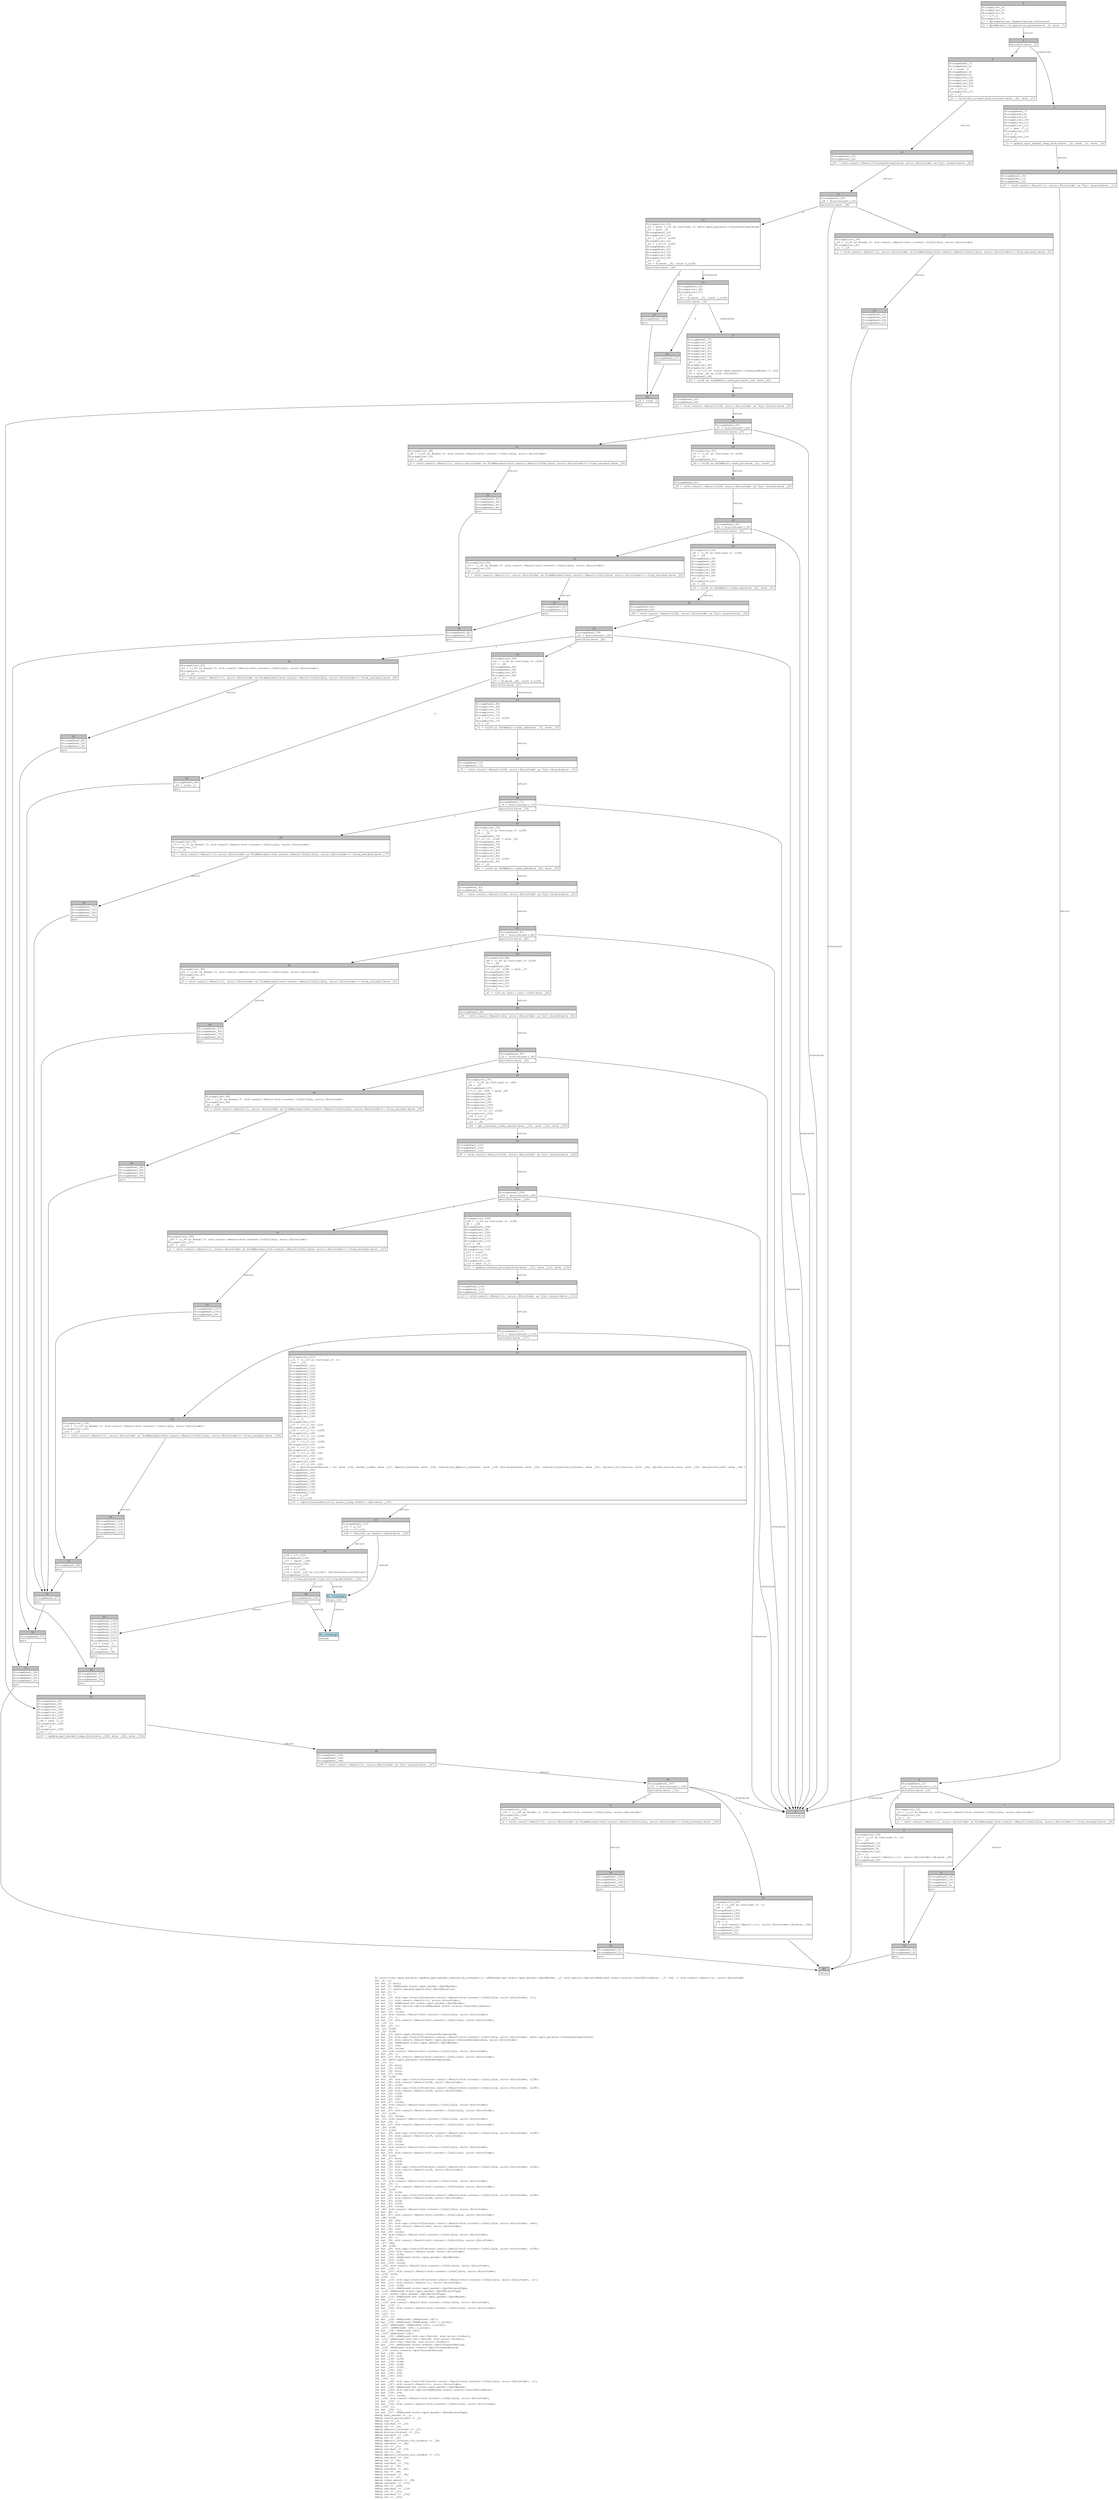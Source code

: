 digraph Mir_0_793 {
    graph [fontname="Courier, monospace"];
    node [fontname="Courier, monospace"];
    edge [fontname="Courier, monospace"];
    label=<fn controller::spot_balance::update_spot_market_cumulative_interest(_1: &amp;ReErased mut state::spot_market::SpotMarket, _2: std::option::Option&lt;&amp;ReErased state::oracle::OraclePriceData&gt;, _3: i64) -&gt; std::result::Result&lt;(), error::ErrorCode&gt;<br align="left"/>let _4: ();<br align="left"/>let mut _5: bool;<br align="left"/>let mut _6: &amp;ReErased state::spot_market::SpotMarket;<br align="left"/>let mut _7: state::paused_operations::SpotOperation;<br align="left"/>let mut _8: !;<br align="left"/>let _9: ();<br align="left"/>let mut _10: std::ops::ControlFlow&lt;std::result::Result&lt;std::convert::Infallible, error::ErrorCode&gt;, ()&gt;;<br align="left"/>let mut _11: std::result::Result&lt;(), error::ErrorCode&gt;;<br align="left"/>let mut _12: &amp;ReErased mut state::spot_market::SpotMarket;<br align="left"/>let mut _13: std::option::Option&lt;&amp;ReErased state::oracle::OraclePriceData&gt;;<br align="left"/>let mut _14: i64;<br align="left"/>let mut _15: isize;<br align="left"/>let _16: std::result::Result&lt;std::convert::Infallible, error::ErrorCode&gt;;<br align="left"/>let mut _17: !;<br align="left"/>let mut _18: std::result::Result&lt;std::convert::Infallible, error::ErrorCode&gt;;<br align="left"/>let _19: ();<br align="left"/>let mut _20: ();<br align="left"/>let _21: u128;<br align="left"/>let _22: u128;<br align="left"/>let mut _23: math::spot_balance::InterestAccumulated;<br align="left"/>let mut _24: std::ops::ControlFlow&lt;std::result::Result&lt;std::convert::Infallible, error::ErrorCode&gt;, math::spot_balance::InterestAccumulated&gt;;<br align="left"/>let mut _25: std::result::Result&lt;math::spot_balance::InterestAccumulated, error::ErrorCode&gt;;<br align="left"/>let mut _26: &amp;ReErased state::spot_market::SpotMarket;<br align="left"/>let mut _27: i64;<br align="left"/>let mut _28: isize;<br align="left"/>let _29: std::result::Result&lt;std::convert::Infallible, error::ErrorCode&gt;;<br align="left"/>let mut _30: !;<br align="left"/>let mut _31: std::result::Result&lt;std::convert::Infallible, error::ErrorCode&gt;;<br align="left"/>let _32: math::spot_balance::InterestAccumulated;<br align="left"/>let _33: ();<br align="left"/>let mut _34: bool;<br align="left"/>let mut _35: u128;<br align="left"/>let mut _36: bool;<br align="left"/>let mut _37: u128;<br align="left"/>let _38: u128;<br align="left"/>let mut _39: std::ops::ControlFlow&lt;std::result::Result&lt;std::convert::Infallible, error::ErrorCode&gt;, u128&gt;;<br align="left"/>let mut _40: std::result::Result&lt;u128, error::ErrorCode&gt;;<br align="left"/>let mut _41: u128;<br align="left"/>let mut _42: std::ops::ControlFlow&lt;std::result::Result&lt;std::convert::Infallible, error::ErrorCode&gt;, u128&gt;;<br align="left"/>let mut _43: std::result::Result&lt;u128, error::ErrorCode&gt;;<br align="left"/>let mut _44: u128;<br align="left"/>let mut _45: u128;<br align="left"/>let mut _46: u32;<br align="left"/>let mut _47: isize;<br align="left"/>let _48: std::result::Result&lt;std::convert::Infallible, error::ErrorCode&gt;;<br align="left"/>let mut _49: !;<br align="left"/>let mut _50: std::result::Result&lt;std::convert::Infallible, error::ErrorCode&gt;;<br align="left"/>let _51: u128;<br align="left"/>let mut _52: isize;<br align="left"/>let _53: std::result::Result&lt;std::convert::Infallible, error::ErrorCode&gt;;<br align="left"/>let mut _54: !;<br align="left"/>let mut _55: std::result::Result&lt;std::convert::Infallible, error::ErrorCode&gt;;<br align="left"/>let _56: u128;<br align="left"/>let _57: u128;<br align="left"/>let mut _58: std::ops::ControlFlow&lt;std::result::Result&lt;std::convert::Infallible, error::ErrorCode&gt;, u128&gt;;<br align="left"/>let mut _59: std::result::Result&lt;u128, error::ErrorCode&gt;;<br align="left"/>let mut _60: u128;<br align="left"/>let mut _61: u128;<br align="left"/>let mut _62: isize;<br align="left"/>let _63: std::result::Result&lt;std::convert::Infallible, error::ErrorCode&gt;;<br align="left"/>let mut _64: !;<br align="left"/>let mut _65: std::result::Result&lt;std::convert::Infallible, error::ErrorCode&gt;;<br align="left"/>let _66: u128;<br align="left"/>let mut _67: bool;<br align="left"/>let mut _68: u128;<br align="left"/>let mut _69: u128;<br align="left"/>let mut _70: std::ops::ControlFlow&lt;std::result::Result&lt;std::convert::Infallible, error::ErrorCode&gt;, u128&gt;;<br align="left"/>let mut _71: std::result::Result&lt;u128, error::ErrorCode&gt;;<br align="left"/>let mut _72: u128;<br align="left"/>let mut _73: u128;<br align="left"/>let mut _74: isize;<br align="left"/>let _75: std::result::Result&lt;std::convert::Infallible, error::ErrorCode&gt;;<br align="left"/>let mut _76: !;<br align="left"/>let mut _77: std::result::Result&lt;std::convert::Infallible, error::ErrorCode&gt;;<br align="left"/>let _78: u128;<br align="left"/>let mut _79: u128;<br align="left"/>let mut _80: std::ops::ControlFlow&lt;std::result::Result&lt;std::convert::Infallible, error::ErrorCode&gt;, u128&gt;;<br align="left"/>let mut _81: std::result::Result&lt;u128, error::ErrorCode&gt;;<br align="left"/>let mut _82: u128;<br align="left"/>let mut _83: u128;<br align="left"/>let mut _84: isize;<br align="left"/>let _85: std::result::Result&lt;std::convert::Infallible, error::ErrorCode&gt;;<br align="left"/>let mut _86: !;<br align="left"/>let mut _87: std::result::Result&lt;std::convert::Infallible, error::ErrorCode&gt;;<br align="left"/>let _88: u128;<br align="left"/>let mut _89: u64;<br align="left"/>let mut _90: std::ops::ControlFlow&lt;std::result::Result&lt;std::convert::Infallible, error::ErrorCode&gt;, u64&gt;;<br align="left"/>let mut _91: std::result::Result&lt;u64, error::ErrorCode&gt;;<br align="left"/>let mut _92: i64;<br align="left"/>let mut _93: isize;<br align="left"/>let _94: std::result::Result&lt;std::convert::Infallible, error::ErrorCode&gt;;<br align="left"/>let mut _95: !;<br align="left"/>let mut _96: std::result::Result&lt;std::convert::Infallible, error::ErrorCode&gt;;<br align="left"/>let _97: u64;<br align="left"/>let _98: u128;<br align="left"/>let mut _99: std::ops::ControlFlow&lt;std::result::Result&lt;std::convert::Infallible, error::ErrorCode&gt;, u128&gt;;<br align="left"/>let mut _100: std::result::Result&lt;u128, error::ErrorCode&gt;;<br align="left"/>let mut _101: u128;<br align="left"/>let mut _102: &amp;ReErased state::spot_market::SpotMarket;<br align="left"/>let mut _103: u128;<br align="left"/>let mut _104: isize;<br align="left"/>let _105: std::result::Result&lt;std::convert::Infallible, error::ErrorCode&gt;;<br align="left"/>let mut _106: !;<br align="left"/>let mut _107: std::result::Result&lt;std::convert::Infallible, error::ErrorCode&gt;;<br align="left"/>let _108: u128;<br align="left"/>let _109: ();<br align="left"/>let mut _110: std::ops::ControlFlow&lt;std::result::Result&lt;std::convert::Infallible, error::ErrorCode&gt;, ()&gt;;<br align="left"/>let mut _111: std::result::Result&lt;(), error::ErrorCode&gt;;<br align="left"/>let mut _112: u128;<br align="left"/>let mut _113: &amp;ReErased state::spot_market::SpotBalanceType;<br align="left"/>let _114: &amp;ReErased state::spot_market::SpotBalanceType;<br align="left"/>let _115: state::spot_market::SpotBalanceType;<br align="left"/>let mut _116: &amp;ReErased mut state::spot_market::SpotMarket;<br align="left"/>let mut _117: isize;<br align="left"/>let _118: std::result::Result&lt;std::convert::Infallible, error::ErrorCode&gt;;<br align="left"/>let mut _119: !;<br align="left"/>let mut _120: std::result::Result&lt;std::convert::Infallible, error::ErrorCode&gt;;<br align="left"/>let _121: ();<br align="left"/>let _122: ();<br align="left"/>let _123: ();<br align="left"/>let mut _124: &amp;ReErased [&amp;ReErased [u8]];<br align="left"/>let mut _125: &amp;ReErased [&amp;ReErased [u8]; 1_usize];<br align="left"/>let _126: &amp;ReErased [&amp;ReErased [u8]; 1_usize];<br align="left"/>let _127: [&amp;ReErased [u8]; 1_usize];<br align="left"/>let mut _128: &amp;ReErased [u8];<br align="left"/>let _129: &amp;ReErased [u8];<br align="left"/>let mut _130: &amp;ReErased std::vec::Vec&lt;u8, std::alloc::Global&gt;;<br align="left"/>let _131: &amp;ReErased std::vec::Vec&lt;u8, std::alloc::Global&gt;;<br align="left"/>let _132: std::vec::Vec&lt;u8, std::alloc::Global&gt;;<br align="left"/>let mut _133: &amp;ReErased state::events::SpotInterestRecord;<br align="left"/>let _134: &amp;ReErased state::events::SpotInterestRecord;<br align="left"/>let _135: state::events::SpotInterestRecord;<br align="left"/>let mut _136: i64;<br align="left"/>let mut _137: u16;<br align="left"/>let mut _138: u128;<br align="left"/>let mut _139: u128;<br align="left"/>let mut _140: u128;<br align="left"/>let mut _141: u128;<br align="left"/>let mut _142: u32;<br align="left"/>let mut _143: u32;<br align="left"/>let mut _144: u32;<br align="left"/>let _145: ();<br align="left"/>let mut _146: std::ops::ControlFlow&lt;std::result::Result&lt;std::convert::Infallible, error::ErrorCode&gt;, ()&gt;;<br align="left"/>let mut _147: std::result::Result&lt;(), error::ErrorCode&gt;;<br align="left"/>let mut _148: &amp;ReErased mut state::spot_market::SpotMarket;<br align="left"/>let mut _149: std::option::Option&lt;&amp;ReErased state::oracle::OraclePriceData&gt;;<br align="left"/>let mut _150: i64;<br align="left"/>let mut _151: isize;<br align="left"/>let _152: std::result::Result&lt;std::convert::Infallible, error::ErrorCode&gt;;<br align="left"/>let mut _153: !;<br align="left"/>let mut _154: std::result::Result&lt;std::convert::Infallible, error::ErrorCode&gt;;<br align="left"/>let _155: ();<br align="left"/>let mut _156: ();<br align="left"/>let mut _157: &amp;ReErased state::spot_market::SpotBalanceType;<br align="left"/>debug spot_market =&gt; _1;<br align="left"/>debug oracle_price_data =&gt; _2;<br align="left"/>debug now =&gt; _3;<br align="left"/>debug residual =&gt; _16;<br align="left"/>debug val =&gt; _19;<br align="left"/>debug deposit_interest =&gt; _21;<br align="left"/>debug borrow_interest =&gt; _22;<br align="left"/>debug residual =&gt; _29;<br align="left"/>debug val =&gt; _32;<br align="left"/>debug deposit_interest_for_stakers =&gt; _38;<br align="left"/>debug residual =&gt; _48;<br align="left"/>debug val =&gt; _51;<br align="left"/>debug residual =&gt; _53;<br align="left"/>debug val =&gt; _56;<br align="left"/>debug deposit_interest_for_lenders =&gt; _57;<br align="left"/>debug residual =&gt; _63;<br align="left"/>debug val =&gt; _66;<br align="left"/>debug residual =&gt; _75;<br align="left"/>debug val =&gt; _78;<br align="left"/>debug residual =&gt; _85;<br align="left"/>debug val =&gt; _88;<br align="left"/>debug residual =&gt; _94;<br align="left"/>debug val =&gt; _97;<br align="left"/>debug token_amount =&gt; _98;<br align="left"/>debug residual =&gt; _105;<br align="left"/>debug val =&gt; _108;<br align="left"/>debug residual =&gt; _118;<br align="left"/>debug val =&gt; _121;<br align="left"/>debug residual =&gt; _152;<br align="left"/>debug val =&gt; _155;<br align="left"/>>;
    bb0__0_793 [shape="none", label=<<table border="0" cellborder="1" cellspacing="0"><tr><td bgcolor="gray" align="center" colspan="1">0</td></tr><tr><td align="left" balign="left">StorageLive(_4)<br/>StorageLive(_5)<br/>StorageLive(_6)<br/>_6 = &amp;(*_1)<br/>StorageLive(_7)<br/>_7 = SpotOperation::UpdateCumulativeInterest<br/></td></tr><tr><td align="left">_5 = SpotMarket::is_operation_paused(move _6, move _7)</td></tr></table>>];
    bb1__0_793 [shape="none", label=<<table border="0" cellborder="1" cellspacing="0"><tr><td bgcolor="gray" align="center" colspan="1">1</td></tr><tr><td align="left">switchInt(move _5)</td></tr></table>>];
    bb2__0_793 [shape="none", label=<<table border="0" cellborder="1" cellspacing="0"><tr><td bgcolor="gray" align="center" colspan="1">2</td></tr><tr><td align="left" balign="left">StorageDead(_7)<br/>StorageDead(_6)<br/>StorageLive(_9)<br/>StorageLive(_10)<br/>StorageLive(_11)<br/>StorageLive(_12)<br/>_12 = &amp;mut (*_1)<br/>StorageLive(_13)<br/>_13 = _2<br/>StorageLive(_14)<br/>_14 = _3<br/></td></tr><tr><td align="left">_11 = update_spot_market_twap_stats(move _12, move _13, move _14)</td></tr></table>>];
    bb3__0_793 [shape="none", label=<<table border="0" cellborder="1" cellspacing="0"><tr><td bgcolor="gray" align="center" colspan="1">3</td></tr><tr><td align="left" balign="left">StorageDead(_14)<br/>StorageDead(_13)<br/>StorageDead(_12)<br/></td></tr><tr><td align="left">_10 = &lt;std::result::Result&lt;(), error::ErrorCode&gt; as Try&gt;::branch(move _11)</td></tr></table>>];
    bb4__0_793 [shape="none", label=<<table border="0" cellborder="1" cellspacing="0"><tr><td bgcolor="gray" align="center" colspan="1">4</td></tr><tr><td align="left" balign="left">StorageDead(_11)<br/>_15 = discriminant(_10)<br/></td></tr><tr><td align="left">switchInt(move _15)</td></tr></table>>];
    bb5__0_793 [shape="none", label=<<table border="0" cellborder="1" cellspacing="0"><tr><td bgcolor="gray" align="center" colspan="1">5</td></tr><tr><td align="left" balign="left">StorageLive(_19)<br/>_19 = ((_10 as Continue).0: ())<br/>_9 = _19<br/>StorageDead(_19)<br/>StorageDead(_10)<br/>StorageDead(_9)<br/>StorageLive(_20)<br/>_20 = ()<br/>_0 = std::result::Result::&lt;(), error::ErrorCode&gt;::Ok(move _20)<br/>StorageDead(_20)<br/></td></tr><tr><td align="left">goto</td></tr></table>>];
    bb6__0_793 [shape="none", label=<<table border="0" cellborder="1" cellspacing="0"><tr><td bgcolor="gray" align="center" colspan="1">6</td></tr><tr><td align="left">unreachable</td></tr></table>>];
    bb7__0_793 [shape="none", label=<<table border="0" cellborder="1" cellspacing="0"><tr><td bgcolor="gray" align="center" colspan="1">7</td></tr><tr><td align="left" balign="left">StorageLive(_16)<br/>_16 = ((_10 as Break).0: std::result::Result&lt;std::convert::Infallible, error::ErrorCode&gt;)<br/>StorageLive(_18)<br/>_18 = _16<br/></td></tr><tr><td align="left">_0 = &lt;std::result::Result&lt;(), error::ErrorCode&gt; as FromResidual&lt;std::result::Result&lt;Infallible, error::ErrorCode&gt;&gt;&gt;::from_residual(move _18)</td></tr></table>>];
    bb8__0_793 [shape="none", label=<<table border="0" cellborder="1" cellspacing="0"><tr><td bgcolor="gray" align="center" colspan="1">8</td></tr><tr><td align="left" balign="left">StorageDead(_18)<br/>StorageDead(_16)<br/>StorageDead(_10)<br/>StorageDead(_9)<br/></td></tr><tr><td align="left">goto</td></tr></table>>];
    bb9__0_793 [shape="none", label=<<table border="0" cellborder="1" cellspacing="0"><tr><td bgcolor="gray" align="center" colspan="1">9</td></tr><tr><td align="left" balign="left">StorageDead(_7)<br/>StorageDead(_6)<br/>_4 = const ()<br/>StorageDead(_5)<br/>StorageDead(_4)<br/>StorageLive(_23)<br/>StorageLive(_24)<br/>StorageLive(_25)<br/>StorageLive(_26)<br/>_26 = &amp;(*_1)<br/>StorageLive(_27)<br/>_27 = _3<br/></td></tr><tr><td align="left">_25 = calculate_accumulated_interest(move _26, move _27)</td></tr></table>>];
    bb10__0_793 [shape="none", label=<<table border="0" cellborder="1" cellspacing="0"><tr><td bgcolor="gray" align="center" colspan="1">10</td></tr><tr><td align="left" balign="left">StorageDead(_27)<br/>StorageDead(_26)<br/></td></tr><tr><td align="left">_24 = &lt;std::result::Result&lt;InterestAccumulated, error::ErrorCode&gt; as Try&gt;::branch(move _25)</td></tr></table>>];
    bb11__0_793 [shape="none", label=<<table border="0" cellborder="1" cellspacing="0"><tr><td bgcolor="gray" align="center" colspan="1">11</td></tr><tr><td align="left" balign="left">StorageDead(_25)<br/>_28 = discriminant(_24)<br/></td></tr><tr><td align="left">switchInt(move _28)</td></tr></table>>];
    bb12__0_793 [shape="none", label=<<table border="0" cellborder="1" cellspacing="0"><tr><td bgcolor="gray" align="center" colspan="1">12</td></tr><tr><td align="left" balign="left">StorageLive(_32)<br/>_32 = move ((_24 as Continue).0: math::spot_balance::InterestAccumulated)<br/>_23 = move _32<br/>StorageDead(_32)<br/>StorageLive(_21)<br/>_21 = (_23.1: u128)<br/>StorageLive(_22)<br/>_22 = (_23.0: u128)<br/>StorageDead(_24)<br/>StorageDead(_23)<br/>StorageLive(_33)<br/>StorageLive(_34)<br/>StorageLive(_35)<br/>_35 = _21<br/>_34 = Gt(move _35, const 0_u128)<br/></td></tr><tr><td align="left">switchInt(move _34)</td></tr></table>>];
    bb13__0_793 [shape="none", label=<<table border="0" cellborder="1" cellspacing="0"><tr><td bgcolor="gray" align="center" colspan="1">13</td></tr><tr><td align="left" balign="left">StorageLive(_29)<br/>_29 = ((_24 as Break).0: std::result::Result&lt;std::convert::Infallible, error::ErrorCode&gt;)<br/>StorageLive(_31)<br/>_31 = _29<br/></td></tr><tr><td align="left">_0 = &lt;std::result::Result&lt;(), error::ErrorCode&gt; as FromResidual&lt;std::result::Result&lt;Infallible, error::ErrorCode&gt;&gt;&gt;::from_residual(move _31)</td></tr></table>>];
    bb14__0_793 [shape="none", label=<<table border="0" cellborder="1" cellspacing="0"><tr><td bgcolor="gray" align="center" colspan="1">14</td></tr><tr><td align="left" balign="left">StorageDead(_31)<br/>StorageDead(_29)<br/>StorageDead(_24)<br/>StorageDead(_23)<br/></td></tr><tr><td align="left">goto</td></tr></table>>];
    bb15__0_793 [shape="none", label=<<table border="0" cellborder="1" cellspacing="0"><tr><td bgcolor="gray" align="center" colspan="1">15</td></tr><tr><td align="left" balign="left">StorageDead(_35)<br/>StorageLive(_36)<br/>StorageLive(_37)<br/>_37 = _22<br/>_36 = Gt(move _37, const 1_u128)<br/></td></tr><tr><td align="left">switchInt(move _36)</td></tr></table>>];
    bb16__0_793 [shape="none", label=<<table border="0" cellborder="1" cellspacing="0"><tr><td bgcolor="gray" align="center" colspan="1">16</td></tr><tr><td align="left" balign="left">StorageDead(_35)<br/></td></tr><tr><td align="left">goto</td></tr></table>>];
    bb17__0_793 [shape="none", label=<<table border="0" cellborder="1" cellspacing="0"><tr><td bgcolor="gray" align="center" colspan="1">17</td></tr><tr><td align="left" balign="left">StorageDead(_37)<br/>StorageLive(_38)<br/>StorageLive(_39)<br/>StorageLive(_40)<br/>StorageLive(_41)<br/>StorageLive(_42)<br/>StorageLive(_43)<br/>StorageLive(_44)<br/>_44 = _21<br/>StorageLive(_45)<br/>StorageLive(_46)<br/>_46 = (((*_1).9: state::spot_market::InsuranceFund).7: u32)<br/>_45 = move _46 as u128 (IntToInt)<br/>StorageDead(_46)<br/></td></tr><tr><td align="left">_43 = &lt;u128 as SafeMath&gt;::safe_mul(move _44, move _45)</td></tr></table>>];
    bb18__0_793 [shape="none", label=<<table border="0" cellborder="1" cellspacing="0"><tr><td bgcolor="gray" align="center" colspan="1">18</td></tr><tr><td align="left" balign="left">StorageDead(_45)<br/>StorageDead(_44)<br/></td></tr><tr><td align="left">_42 = &lt;std::result::Result&lt;u128, error::ErrorCode&gt; as Try&gt;::branch(move _43)</td></tr></table>>];
    bb19__0_793 [shape="none", label=<<table border="0" cellborder="1" cellspacing="0"><tr><td bgcolor="gray" align="center" colspan="1">19</td></tr><tr><td align="left" balign="left">StorageDead(_43)<br/>_47 = discriminant(_42)<br/></td></tr><tr><td align="left">switchInt(move _47)</td></tr></table>>];
    bb20__0_793 [shape="none", label=<<table border="0" cellborder="1" cellspacing="0"><tr><td bgcolor="gray" align="center" colspan="1">20</td></tr><tr><td align="left" balign="left">StorageLive(_51)<br/>_51 = ((_42 as Continue).0: u128)<br/>_41 = _51<br/>StorageDead(_51)<br/></td></tr><tr><td align="left">_40 = &lt;u128 as SafeMath&gt;::safe_div(move _41, const _)</td></tr></table>>];
    bb21__0_793 [shape="none", label=<<table border="0" cellborder="1" cellspacing="0"><tr><td bgcolor="gray" align="center" colspan="1">21</td></tr><tr><td align="left" balign="left">StorageLive(_48)<br/>_48 = ((_42 as Break).0: std::result::Result&lt;std::convert::Infallible, error::ErrorCode&gt;)<br/>StorageLive(_50)<br/>_50 = _48<br/></td></tr><tr><td align="left">_0 = &lt;std::result::Result&lt;(), error::ErrorCode&gt; as FromResidual&lt;std::result::Result&lt;Infallible, error::ErrorCode&gt;&gt;&gt;::from_residual(move _50)</td></tr></table>>];
    bb22__0_793 [shape="none", label=<<table border="0" cellborder="1" cellspacing="0"><tr><td bgcolor="gray" align="center" colspan="1">22</td></tr><tr><td align="left" balign="left">StorageDead(_50)<br/>StorageDead(_48)<br/>StorageDead(_41)<br/>StorageDead(_40)<br/></td></tr><tr><td align="left">goto</td></tr></table>>];
    bb23__0_793 [shape="none", label=<<table border="0" cellborder="1" cellspacing="0"><tr><td bgcolor="gray" align="center" colspan="1">23</td></tr><tr><td align="left" balign="left">StorageDead(_41)<br/></td></tr><tr><td align="left">_39 = &lt;std::result::Result&lt;u128, error::ErrorCode&gt; as Try&gt;::branch(move _40)</td></tr></table>>];
    bb24__0_793 [shape="none", label=<<table border="0" cellborder="1" cellspacing="0"><tr><td bgcolor="gray" align="center" colspan="1">24</td></tr><tr><td align="left" balign="left">StorageDead(_40)<br/>_52 = discriminant(_39)<br/></td></tr><tr><td align="left">switchInt(move _52)</td></tr></table>>];
    bb25__0_793 [shape="none", label=<<table border="0" cellborder="1" cellspacing="0"><tr><td bgcolor="gray" align="center" colspan="1">25</td></tr><tr><td align="left" balign="left">StorageLive(_56)<br/>_56 = ((_39 as Continue).0: u128)<br/>_38 = _56<br/>StorageDead(_56)<br/>StorageDead(_42)<br/>StorageDead(_39)<br/>StorageLive(_57)<br/>StorageLive(_58)<br/>StorageLive(_59)<br/>StorageLive(_60)<br/>_60 = _21<br/>StorageLive(_61)<br/>_61 = _38<br/></td></tr><tr><td align="left">_59 = &lt;u128 as SafeMath&gt;::safe_sub(move _60, move _61)</td></tr></table>>];
    bb26__0_793 [shape="none", label=<<table border="0" cellborder="1" cellspacing="0"><tr><td bgcolor="gray" align="center" colspan="1">26</td></tr><tr><td align="left" balign="left">StorageLive(_53)<br/>_53 = ((_39 as Break).0: std::result::Result&lt;std::convert::Infallible, error::ErrorCode&gt;)<br/>StorageLive(_55)<br/>_55 = _53<br/></td></tr><tr><td align="left">_0 = &lt;std::result::Result&lt;(), error::ErrorCode&gt; as FromResidual&lt;std::result::Result&lt;Infallible, error::ErrorCode&gt;&gt;&gt;::from_residual(move _55)</td></tr></table>>];
    bb27__0_793 [shape="none", label=<<table border="0" cellborder="1" cellspacing="0"><tr><td bgcolor="gray" align="center" colspan="1">27</td></tr><tr><td align="left" balign="left">StorageDead(_55)<br/>StorageDead(_53)<br/></td></tr><tr><td align="left">goto</td></tr></table>>];
    bb28__0_793 [shape="none", label=<<table border="0" cellborder="1" cellspacing="0"><tr><td bgcolor="gray" align="center" colspan="1">28</td></tr><tr><td align="left" balign="left">StorageDead(_61)<br/>StorageDead(_60)<br/></td></tr><tr><td align="left">_58 = &lt;std::result::Result&lt;u128, error::ErrorCode&gt; as Try&gt;::branch(move _59)</td></tr></table>>];
    bb29__0_793 [shape="none", label=<<table border="0" cellborder="1" cellspacing="0"><tr><td bgcolor="gray" align="center" colspan="1">29</td></tr><tr><td align="left" balign="left">StorageDead(_59)<br/>_62 = discriminant(_58)<br/></td></tr><tr><td align="left">switchInt(move _62)</td></tr></table>>];
    bb30__0_793 [shape="none", label=<<table border="0" cellborder="1" cellspacing="0"><tr><td bgcolor="gray" align="center" colspan="1">30</td></tr><tr><td align="left" balign="left">StorageLive(_66)<br/>_66 = ((_58 as Continue).0: u128)<br/>_57 = _66<br/>StorageDead(_66)<br/>StorageDead(_58)<br/>StorageLive(_67)<br/>StorageLive(_68)<br/>_68 = _57<br/>_67 = Gt(move _68, const 0_u128)<br/></td></tr><tr><td align="left">switchInt(move _67)</td></tr></table>>];
    bb31__0_793 [shape="none", label=<<table border="0" cellborder="1" cellspacing="0"><tr><td bgcolor="gray" align="center" colspan="1">31</td></tr><tr><td align="left" balign="left">StorageLive(_63)<br/>_63 = ((_58 as Break).0: std::result::Result&lt;std::convert::Infallible, error::ErrorCode&gt;)<br/>StorageLive(_65)<br/>_65 = _63<br/></td></tr><tr><td align="left">_0 = &lt;std::result::Result&lt;(), error::ErrorCode&gt; as FromResidual&lt;std::result::Result&lt;Infallible, error::ErrorCode&gt;&gt;&gt;::from_residual(move _65)</td></tr></table>>];
    bb32__0_793 [shape="none", label=<<table border="0" cellborder="1" cellspacing="0"><tr><td bgcolor="gray" align="center" colspan="1">32</td></tr><tr><td align="left" balign="left">StorageDead(_65)<br/>StorageDead(_63)<br/>StorageDead(_58)<br/></td></tr><tr><td align="left">goto</td></tr></table>>];
    bb33__0_793 [shape="none", label=<<table border="0" cellborder="1" cellspacing="0"><tr><td bgcolor="gray" align="center" colspan="1">33</td></tr><tr><td align="left" balign="left">StorageDead(_68)<br/>StorageLive(_69)<br/>StorageLive(_70)<br/>StorageLive(_71)<br/>StorageLive(_72)<br/>_72 = ((*_1).13: u128)<br/>StorageLive(_73)<br/>_73 = _57<br/></td></tr><tr><td align="left">_71 = &lt;u128 as SafeMath&gt;::safe_add(move _72, move _73)</td></tr></table>>];
    bb34__0_793 [shape="none", label=<<table border="0" cellborder="1" cellspacing="0"><tr><td bgcolor="gray" align="center" colspan="1">34</td></tr><tr><td align="left" balign="left">StorageDead(_68)<br/>_33 = const ()<br/></td></tr><tr><td align="left">goto</td></tr></table>>];
    bb35__0_793 [shape="none", label=<<table border="0" cellborder="1" cellspacing="0"><tr><td bgcolor="gray" align="center" colspan="1">35</td></tr><tr><td align="left" balign="left">StorageDead(_73)<br/>StorageDead(_72)<br/></td></tr><tr><td align="left">_70 = &lt;std::result::Result&lt;u128, error::ErrorCode&gt; as Try&gt;::branch(move _71)</td></tr></table>>];
    bb36__0_793 [shape="none", label=<<table border="0" cellborder="1" cellspacing="0"><tr><td bgcolor="gray" align="center" colspan="1">36</td></tr><tr><td align="left" balign="left">StorageDead(_71)<br/>_74 = discriminant(_70)<br/></td></tr><tr><td align="left">switchInt(move _74)</td></tr></table>>];
    bb37__0_793 [shape="none", label=<<table border="0" cellborder="1" cellspacing="0"><tr><td bgcolor="gray" align="center" colspan="1">37</td></tr><tr><td align="left" balign="left">StorageLive(_78)<br/>_78 = ((_70 as Continue).0: u128)<br/>_69 = _78<br/>StorageDead(_78)<br/>((*_1).13: u128) = move _69<br/>StorageDead(_69)<br/>StorageDead(_70)<br/>StorageLive(_79)<br/>StorageLive(_80)<br/>StorageLive(_81)<br/>StorageLive(_82)<br/>_82 = ((*_1).14: u128)<br/>StorageLive(_83)<br/>_83 = _22<br/></td></tr><tr><td align="left">_81 = &lt;u128 as SafeMath&gt;::safe_add(move _82, move _83)</td></tr></table>>];
    bb38__0_793 [shape="none", label=<<table border="0" cellborder="1" cellspacing="0"><tr><td bgcolor="gray" align="center" colspan="1">38</td></tr><tr><td align="left" balign="left">StorageLive(_75)<br/>_75 = ((_70 as Break).0: std::result::Result&lt;std::convert::Infallible, error::ErrorCode&gt;)<br/>StorageLive(_77)<br/>_77 = _75<br/></td></tr><tr><td align="left">_0 = &lt;std::result::Result&lt;(), error::ErrorCode&gt; as FromResidual&lt;std::result::Result&lt;Infallible, error::ErrorCode&gt;&gt;&gt;::from_residual(move _77)</td></tr></table>>];
    bb39__0_793 [shape="none", label=<<table border="0" cellborder="1" cellspacing="0"><tr><td bgcolor="gray" align="center" colspan="1">39</td></tr><tr><td align="left" balign="left">StorageDead(_77)<br/>StorageDead(_75)<br/>StorageDead(_69)<br/>StorageDead(_70)<br/></td></tr><tr><td align="left">goto</td></tr></table>>];
    bb40__0_793 [shape="none", label=<<table border="0" cellborder="1" cellspacing="0"><tr><td bgcolor="gray" align="center" colspan="1">40</td></tr><tr><td align="left" balign="left">StorageDead(_83)<br/>StorageDead(_82)<br/></td></tr><tr><td align="left">_80 = &lt;std::result::Result&lt;u128, error::ErrorCode&gt; as Try&gt;::branch(move _81)</td></tr></table>>];
    bb41__0_793 [shape="none", label=<<table border="0" cellborder="1" cellspacing="0"><tr><td bgcolor="gray" align="center" colspan="1">41</td></tr><tr><td align="left" balign="left">StorageDead(_81)<br/>_84 = discriminant(_80)<br/></td></tr><tr><td align="left">switchInt(move _84)</td></tr></table>>];
    bb42__0_793 [shape="none", label=<<table border="0" cellborder="1" cellspacing="0"><tr><td bgcolor="gray" align="center" colspan="1">42</td></tr><tr><td align="left" balign="left">StorageLive(_88)<br/>_88 = ((_80 as Continue).0: u128)<br/>_79 = _88<br/>StorageDead(_88)<br/>((*_1).14: u128) = move _79<br/>StorageDead(_79)<br/>StorageDead(_80)<br/>StorageLive(_89)<br/>StorageLive(_90)<br/>StorageLive(_91)<br/>StorageLive(_92)<br/>_92 = _3<br/></td></tr><tr><td align="left">_91 = &lt;i64 as Cast&gt;::cast::&lt;u64&gt;(move _92)</td></tr></table>>];
    bb43__0_793 [shape="none", label=<<table border="0" cellborder="1" cellspacing="0"><tr><td bgcolor="gray" align="center" colspan="1">43</td></tr><tr><td align="left" balign="left">StorageLive(_85)<br/>_85 = ((_80 as Break).0: std::result::Result&lt;std::convert::Infallible, error::ErrorCode&gt;)<br/>StorageLive(_87)<br/>_87 = _85<br/></td></tr><tr><td align="left">_0 = &lt;std::result::Result&lt;(), error::ErrorCode&gt; as FromResidual&lt;std::result::Result&lt;Infallible, error::ErrorCode&gt;&gt;&gt;::from_residual(move _87)</td></tr></table>>];
    bb44__0_793 [shape="none", label=<<table border="0" cellborder="1" cellspacing="0"><tr><td bgcolor="gray" align="center" colspan="1">44</td></tr><tr><td align="left" balign="left">StorageDead(_87)<br/>StorageDead(_85)<br/>StorageDead(_79)<br/>StorageDead(_80)<br/></td></tr><tr><td align="left">goto</td></tr></table>>];
    bb45__0_793 [shape="none", label=<<table border="0" cellborder="1" cellspacing="0"><tr><td bgcolor="gray" align="center" colspan="1">45</td></tr><tr><td align="left" balign="left">StorageDead(_92)<br/></td></tr><tr><td align="left">_90 = &lt;std::result::Result&lt;u64, error::ErrorCode&gt; as Try&gt;::branch(move _91)</td></tr></table>>];
    bb46__0_793 [shape="none", label=<<table border="0" cellborder="1" cellspacing="0"><tr><td bgcolor="gray" align="center" colspan="1">46</td></tr><tr><td align="left" balign="left">StorageDead(_91)<br/>_93 = discriminant(_90)<br/></td></tr><tr><td align="left">switchInt(move _93)</td></tr></table>>];
    bb47__0_793 [shape="none", label=<<table border="0" cellborder="1" cellspacing="0"><tr><td bgcolor="gray" align="center" colspan="1">47</td></tr><tr><td align="left" balign="left">StorageLive(_97)<br/>_97 = ((_90 as Continue).0: u64)<br/>_89 = _97<br/>StorageDead(_97)<br/>((*_1).22: u64) = move _89<br/>StorageDead(_89)<br/>StorageDead(_90)<br/>StorageLive(_98)<br/>StorageLive(_99)<br/>StorageLive(_100)<br/>StorageLive(_101)<br/>_101 = ((*_1).11: u128)<br/>StorageLive(_102)<br/>_102 = &amp;(*_1)<br/>StorageLive(_103)<br/>_103 = _38<br/></td></tr><tr><td align="left">_100 = get_interest_token_amount(move _101, move _102, move _103)</td></tr></table>>];
    bb48__0_793 [shape="none", label=<<table border="0" cellborder="1" cellspacing="0"><tr><td bgcolor="gray" align="center" colspan="1">48</td></tr><tr><td align="left" balign="left">StorageLive(_94)<br/>_94 = ((_90 as Break).0: std::result::Result&lt;std::convert::Infallible, error::ErrorCode&gt;)<br/>StorageLive(_96)<br/>_96 = _94<br/></td></tr><tr><td align="left">_0 = &lt;std::result::Result&lt;(), error::ErrorCode&gt; as FromResidual&lt;std::result::Result&lt;Infallible, error::ErrorCode&gt;&gt;&gt;::from_residual(move _96)</td></tr></table>>];
    bb49__0_793 [shape="none", label=<<table border="0" cellborder="1" cellspacing="0"><tr><td bgcolor="gray" align="center" colspan="1">49</td></tr><tr><td align="left" balign="left">StorageDead(_96)<br/>StorageDead(_94)<br/>StorageDead(_89)<br/>StorageDead(_90)<br/></td></tr><tr><td align="left">goto</td></tr></table>>];
    bb50__0_793 [shape="none", label=<<table border="0" cellborder="1" cellspacing="0"><tr><td bgcolor="gray" align="center" colspan="1">50</td></tr><tr><td align="left" balign="left">StorageDead(_103)<br/>StorageDead(_102)<br/>StorageDead(_101)<br/></td></tr><tr><td align="left">_99 = &lt;std::result::Result&lt;u128, error::ErrorCode&gt; as Try&gt;::branch(move _100)</td></tr></table>>];
    bb51__0_793 [shape="none", label=<<table border="0" cellborder="1" cellspacing="0"><tr><td bgcolor="gray" align="center" colspan="1">51</td></tr><tr><td align="left" balign="left">StorageDead(_100)<br/>_104 = discriminant(_99)<br/></td></tr><tr><td align="left">switchInt(move _104)</td></tr></table>>];
    bb52__0_793 [shape="none", label=<<table border="0" cellborder="1" cellspacing="0"><tr><td bgcolor="gray" align="center" colspan="1">52</td></tr><tr><td align="left" balign="left">StorageLive(_108)<br/>_108 = ((_99 as Continue).0: u128)<br/>_98 = _108<br/>StorageDead(_108)<br/>StorageDead(_99)<br/>StorageLive(_109)<br/>StorageLive(_110)<br/>StorageLive(_111)<br/>StorageLive(_112)<br/>_112 = _98<br/>StorageLive(_113)<br/>StorageLive(_114)<br/>_157 = const _<br/>_114 = &amp;(*_157)<br/>_113 = &amp;(*_114)<br/>StorageLive(_116)<br/>_116 = &amp;mut (*_1)<br/></td></tr><tr><td align="left">_111 = update_revenue_pool_balances(move _112, move _113, move _116)</td></tr></table>>];
    bb53__0_793 [shape="none", label=<<table border="0" cellborder="1" cellspacing="0"><tr><td bgcolor="gray" align="center" colspan="1">53</td></tr><tr><td align="left" balign="left">StorageLive(_105)<br/>_105 = ((_99 as Break).0: std::result::Result&lt;std::convert::Infallible, error::ErrorCode&gt;)<br/>StorageLive(_107)<br/>_107 = _105<br/></td></tr><tr><td align="left">_0 = &lt;std::result::Result&lt;(), error::ErrorCode&gt; as FromResidual&lt;std::result::Result&lt;Infallible, error::ErrorCode&gt;&gt;&gt;::from_residual(move _107)</td></tr></table>>];
    bb54__0_793 [shape="none", label=<<table border="0" cellborder="1" cellspacing="0"><tr><td bgcolor="gray" align="center" colspan="1">54</td></tr><tr><td align="left" balign="left">StorageDead(_107)<br/>StorageDead(_105)<br/>StorageDead(_99)<br/></td></tr><tr><td align="left">goto</td></tr></table>>];
    bb55__0_793 [shape="none", label=<<table border="0" cellborder="1" cellspacing="0"><tr><td bgcolor="gray" align="center" colspan="1">55</td></tr><tr><td align="left" balign="left">StorageDead(_116)<br/>StorageDead(_113)<br/>StorageDead(_112)<br/></td></tr><tr><td align="left">_110 = &lt;std::result::Result&lt;(), error::ErrorCode&gt; as Try&gt;::branch(move _111)</td></tr></table>>];
    bb56__0_793 [shape="none", label=<<table border="0" cellborder="1" cellspacing="0"><tr><td bgcolor="gray" align="center" colspan="1">56</td></tr><tr><td align="left" balign="left">StorageDead(_111)<br/>_117 = discriminant(_110)<br/></td></tr><tr><td align="left">switchInt(move _117)</td></tr></table>>];
    bb57__0_793 [shape="none", label=<<table border="0" cellborder="1" cellspacing="0"><tr><td bgcolor="gray" align="center" colspan="1">57</td></tr><tr><td align="left" balign="left">StorageLive(_121)<br/>_121 = ((_110 as Continue).0: ())<br/>_109 = _121<br/>StorageDead(_121)<br/>StorageDead(_114)<br/>StorageDead(_110)<br/>StorageDead(_109)<br/>StorageLive(_122)<br/>StorageLive(_123)<br/>StorageLive(_124)<br/>StorageLive(_125)<br/>StorageLive(_126)<br/>StorageLive(_127)<br/>StorageLive(_128)<br/>StorageLive(_129)<br/>StorageLive(_130)<br/>StorageLive(_131)<br/>StorageLive(_132)<br/>StorageLive(_133)<br/>StorageLive(_134)<br/>StorageLive(_135)<br/>StorageLive(_136)<br/>_136 = _3<br/>StorageLive(_137)<br/>_137 = ((*_1).42: u16)<br/>StorageLive(_138)<br/>_138 = ((*_1).11: u128)<br/>StorageLive(_139)<br/>_139 = ((*_1).13: u128)<br/>StorageLive(_140)<br/>_140 = ((*_1).12: u128)<br/>StorageLive(_141)<br/>_141 = ((*_1).14: u128)<br/>StorageLive(_142)<br/>_142 = ((*_1).38: u32)<br/>StorageLive(_143)<br/>_143 = ((*_1).39: u32)<br/>StorageLive(_144)<br/>_144 = ((*_1).40: u32)<br/>_135 = SpotInterestRecord { ts: move _136, market_index: move _137, deposit_balance: move _138, cumulative_deposit_interest: move _139, borrow_balance: move _140, cumulative_borrow_interest: move _141, optimal_utilization: move _142, optimal_borrow_rate: move _143, max_borrow_rate: move _144 }<br/>StorageDead(_144)<br/>StorageDead(_143)<br/>StorageDead(_142)<br/>StorageDead(_141)<br/>StorageDead(_140)<br/>StorageDead(_139)<br/>StorageDead(_138)<br/>StorageDead(_137)<br/>StorageDead(_136)<br/>_134 = &amp;_135<br/>_133 = &amp;(*_134)<br/></td></tr><tr><td align="left">_132 = &lt;SpotInterestRecord as anchor_lang::Event&gt;::data(move _133)</td></tr></table>>];
    bb58__0_793 [shape="none", label=<<table border="0" cellborder="1" cellspacing="0"><tr><td bgcolor="gray" align="center" colspan="1">58</td></tr><tr><td align="left" balign="left">StorageLive(_118)<br/>_118 = ((_110 as Break).0: std::result::Result&lt;std::convert::Infallible, error::ErrorCode&gt;)<br/>StorageLive(_120)<br/>_120 = _118<br/></td></tr><tr><td align="left">_0 = &lt;std::result::Result&lt;(), error::ErrorCode&gt; as FromResidual&lt;std::result::Result&lt;Infallible, error::ErrorCode&gt;&gt;&gt;::from_residual(move _120)</td></tr></table>>];
    bb59__0_793 [shape="none", label=<<table border="0" cellborder="1" cellspacing="0"><tr><td bgcolor="gray" align="center" colspan="1">59</td></tr><tr><td align="left" balign="left">StorageDead(_120)<br/>StorageDead(_118)<br/>StorageDead(_114)<br/>StorageDead(_110)<br/>StorageDead(_109)<br/></td></tr><tr><td align="left">goto</td></tr></table>>];
    bb60__0_793 [shape="none", label=<<table border="0" cellborder="1" cellspacing="0"><tr><td bgcolor="gray" align="center" colspan="1">60</td></tr><tr><td align="left" balign="left">StorageDead(_133)<br/>_131 = &amp;_132<br/>_130 = &amp;(*_131)<br/></td></tr><tr><td align="left">_129 = &lt;Vec&lt;u8&gt; as Deref&gt;::deref(move _130)</td></tr></table>>];
    bb61__0_793 [shape="none", label=<<table border="0" cellborder="1" cellspacing="0"><tr><td bgcolor="gray" align="center" colspan="1">61</td></tr><tr><td align="left" balign="left">_128 = &amp;(*_129)<br/>StorageDead(_130)<br/>_127 = [move _128]<br/>StorageDead(_128)<br/>_126 = &amp;_127<br/>_125 = &amp;(*_126)<br/>_124 = move _125 as &amp;[&amp;[u8]] (PointerCoercion(Unsize))<br/>StorageDead(_125)<br/></td></tr><tr><td align="left">_123 = solana_program::log::sol_log_data(move _124)</td></tr></table>>];
    bb62__0_793 [shape="none", label=<<table border="0" cellborder="1" cellspacing="0"><tr><td bgcolor="gray" align="center" colspan="1">62</td></tr><tr><td align="left" balign="left">StorageDead(_124)<br/></td></tr><tr><td align="left">drop(_132)</td></tr></table>>];
    bb63__0_793 [shape="none", label=<<table border="0" cellborder="1" cellspacing="0"><tr><td bgcolor="gray" align="center" colspan="1">63</td></tr><tr><td align="left" balign="left">StorageDead(_135)<br/>StorageDead(_134)<br/>StorageDead(_132)<br/>StorageDead(_131)<br/>StorageDead(_129)<br/>StorageDead(_127)<br/>StorageDead(_126)<br/>StorageDead(_123)<br/>_122 = const ()<br/>StorageDead(_122)<br/>_33 = const ()<br/>StorageDead(_98)<br/></td></tr><tr><td align="left">goto</td></tr></table>>];
    bb64__0_793 [shape="none", label=<<table border="0" cellborder="1" cellspacing="0"><tr><td bgcolor="gray" align="center" colspan="1">64</td></tr><tr><td align="left" balign="left">StorageDead(_67)<br/>StorageDead(_57)<br/>StorageDead(_38)<br/></td></tr><tr><td align="left">goto</td></tr></table>>];
    bb65__0_793 [shape="none", label=<<table border="0" cellborder="1" cellspacing="0"><tr><td bgcolor="gray" align="center" colspan="1">65</td></tr><tr><td align="left" balign="left">StorageDead(_37)<br/></td></tr><tr><td align="left">goto</td></tr></table>>];
    bb66__0_793 [shape="none", label=<<table border="0" cellborder="1" cellspacing="0"><tr><td bgcolor="gray" align="center" colspan="1">66</td></tr><tr><td align="left" balign="left">_33 = const ()<br/></td></tr><tr><td align="left">goto</td></tr></table>>];
    bb67__0_793 [shape="none", label=<<table border="0" cellborder="1" cellspacing="0"><tr><td bgcolor="gray" align="center" colspan="1">67</td></tr><tr><td align="left" balign="left">StorageDead(_36)<br/>StorageDead(_34)<br/>StorageDead(_33)<br/>StorageLive(_145)<br/>StorageLive(_146)<br/>StorageLive(_147)<br/>StorageLive(_148)<br/>_148 = &amp;mut (*_1)<br/>StorageLive(_149)<br/>_149 = _2<br/>StorageLive(_150)<br/>_150 = _3<br/></td></tr><tr><td align="left">_147 = update_spot_market_twap_stats(move _148, move _149, move _150)</td></tr></table>>];
    bb68__0_793 [shape="none", label=<<table border="0" cellborder="1" cellspacing="0"><tr><td bgcolor="gray" align="center" colspan="1">68</td></tr><tr><td align="left" balign="left">StorageDead(_150)<br/>StorageDead(_149)<br/>StorageDead(_148)<br/></td></tr><tr><td align="left">_146 = &lt;std::result::Result&lt;(), error::ErrorCode&gt; as Try&gt;::branch(move _147)</td></tr></table>>];
    bb69__0_793 [shape="none", label=<<table border="0" cellborder="1" cellspacing="0"><tr><td bgcolor="gray" align="center" colspan="1">69</td></tr><tr><td align="left" balign="left">StorageDead(_147)<br/>_151 = discriminant(_146)<br/></td></tr><tr><td align="left">switchInt(move _151)</td></tr></table>>];
    bb70__0_793 [shape="none", label=<<table border="0" cellborder="1" cellspacing="0"><tr><td bgcolor="gray" align="center" colspan="1">70</td></tr><tr><td align="left" balign="left">StorageLive(_155)<br/>_155 = ((_146 as Continue).0: ())<br/>_145 = _155<br/>StorageDead(_155)<br/>StorageDead(_146)<br/>StorageDead(_145)<br/>StorageLive(_156)<br/>_156 = ()<br/>_0 = std::result::Result::&lt;(), error::ErrorCode&gt;::Ok(move _156)<br/>StorageDead(_156)<br/>StorageDead(_22)<br/>StorageDead(_21)<br/></td></tr><tr><td align="left">goto</td></tr></table>>];
    bb71__0_793 [shape="none", label=<<table border="0" cellborder="1" cellspacing="0"><tr><td bgcolor="gray" align="center" colspan="1">71</td></tr><tr><td align="left" balign="left">StorageLive(_152)<br/>_152 = ((_146 as Break).0: std::result::Result&lt;std::convert::Infallible, error::ErrorCode&gt;)<br/>StorageLive(_154)<br/>_154 = _152<br/></td></tr><tr><td align="left">_0 = &lt;std::result::Result&lt;(), error::ErrorCode&gt; as FromResidual&lt;std::result::Result&lt;Infallible, error::ErrorCode&gt;&gt;&gt;::from_residual(move _154)</td></tr></table>>];
    bb72__0_793 [shape="none", label=<<table border="0" cellborder="1" cellspacing="0"><tr><td bgcolor="gray" align="center" colspan="1">72</td></tr><tr><td align="left" balign="left">StorageDead(_154)<br/>StorageDead(_152)<br/>StorageDead(_146)<br/>StorageDead(_145)<br/></td></tr><tr><td align="left">goto</td></tr></table>>];
    bb73__0_793 [shape="none", label=<<table border="0" cellborder="1" cellspacing="0"><tr><td bgcolor="gray" align="center" colspan="1">73</td></tr><tr><td align="left" balign="left">StorageDead(_98)<br/></td></tr><tr><td align="left">goto</td></tr></table>>];
    bb74__0_793 [shape="none", label=<<table border="0" cellborder="1" cellspacing="0"><tr><td bgcolor="gray" align="center" colspan="1">74</td></tr><tr><td align="left" balign="left">StorageDead(_67)<br/></td></tr><tr><td align="left">goto</td></tr></table>>];
    bb75__0_793 [shape="none", label=<<table border="0" cellborder="1" cellspacing="0"><tr><td bgcolor="gray" align="center" colspan="1">75</td></tr><tr><td align="left" balign="left">StorageDead(_57)<br/></td></tr><tr><td align="left">goto</td></tr></table>>];
    bb76__0_793 [shape="none", label=<<table border="0" cellborder="1" cellspacing="0"><tr><td bgcolor="gray" align="center" colspan="1">76</td></tr><tr><td align="left" balign="left">StorageDead(_42)<br/>StorageDead(_39)<br/></td></tr><tr><td align="left">goto</td></tr></table>>];
    bb77__0_793 [shape="none", label=<<table border="0" cellborder="1" cellspacing="0"><tr><td bgcolor="gray" align="center" colspan="1">77</td></tr><tr><td align="left" balign="left">StorageDead(_38)<br/>StorageDead(_36)<br/>StorageDead(_34)<br/>StorageDead(_33)<br/></td></tr><tr><td align="left">goto</td></tr></table>>];
    bb78__0_793 [shape="none", label=<<table border="0" cellborder="1" cellspacing="0"><tr><td bgcolor="gray" align="center" colspan="1">78</td></tr><tr><td align="left" balign="left">StorageDead(_22)<br/>StorageDead(_21)<br/></td></tr><tr><td align="left">goto</td></tr></table>>];
    bb79__0_793 [shape="none", label=<<table border="0" cellborder="1" cellspacing="0"><tr><td bgcolor="gray" align="center" colspan="1">79</td></tr><tr><td align="left" balign="left">StorageDead(_5)<br/>StorageDead(_4)<br/></td></tr><tr><td align="left">goto</td></tr></table>>];
    bb80__0_793 [shape="none", label=<<table border="0" cellborder="1" cellspacing="0"><tr><td bgcolor="gray" align="center" colspan="1">80</td></tr><tr><td align="left">return</td></tr></table>>];
    bb81__0_793 [shape="none", label=<<table border="0" cellborder="1" cellspacing="0"><tr><td bgcolor="lightblue" align="center" colspan="1">81 (cleanup)</td></tr><tr><td align="left">drop(_132)</td></tr></table>>];
    bb82__0_793 [shape="none", label=<<table border="0" cellborder="1" cellspacing="0"><tr><td bgcolor="lightblue" align="center" colspan="1">82 (cleanup)</td></tr><tr><td align="left">resume</td></tr></table>>];
    bb0__0_793 -> bb1__0_793 [label="return"];
    bb1__0_793 -> bb9__0_793 [label="0"];
    bb1__0_793 -> bb2__0_793 [label="otherwise"];
    bb2__0_793 -> bb3__0_793 [label="return"];
    bb3__0_793 -> bb4__0_793 [label="return"];
    bb4__0_793 -> bb5__0_793 [label="0"];
    bb4__0_793 -> bb7__0_793 [label="1"];
    bb4__0_793 -> bb6__0_793 [label="otherwise"];
    bb5__0_793 -> bb79__0_793 [label=""];
    bb7__0_793 -> bb8__0_793 [label="return"];
    bb8__0_793 -> bb79__0_793 [label=""];
    bb9__0_793 -> bb10__0_793 [label="return"];
    bb10__0_793 -> bb11__0_793 [label="return"];
    bb11__0_793 -> bb12__0_793 [label="0"];
    bb11__0_793 -> bb13__0_793 [label="1"];
    bb11__0_793 -> bb6__0_793 [label="otherwise"];
    bb12__0_793 -> bb16__0_793 [label="0"];
    bb12__0_793 -> bb15__0_793 [label="otherwise"];
    bb13__0_793 -> bb14__0_793 [label="return"];
    bb14__0_793 -> bb80__0_793 [label=""];
    bb15__0_793 -> bb65__0_793 [label="0"];
    bb15__0_793 -> bb17__0_793 [label="otherwise"];
    bb16__0_793 -> bb66__0_793 [label=""];
    bb17__0_793 -> bb18__0_793 [label="return"];
    bb18__0_793 -> bb19__0_793 [label="return"];
    bb19__0_793 -> bb20__0_793 [label="0"];
    bb19__0_793 -> bb21__0_793 [label="1"];
    bb19__0_793 -> bb6__0_793 [label="otherwise"];
    bb20__0_793 -> bb23__0_793 [label="return"];
    bb21__0_793 -> bb22__0_793 [label="return"];
    bb22__0_793 -> bb76__0_793 [label=""];
    bb23__0_793 -> bb24__0_793 [label="return"];
    bb24__0_793 -> bb25__0_793 [label="0"];
    bb24__0_793 -> bb26__0_793 [label="1"];
    bb24__0_793 -> bb6__0_793 [label="otherwise"];
    bb25__0_793 -> bb28__0_793 [label="return"];
    bb26__0_793 -> bb27__0_793 [label="return"];
    bb27__0_793 -> bb76__0_793 [label=""];
    bb28__0_793 -> bb29__0_793 [label="return"];
    bb29__0_793 -> bb30__0_793 [label="0"];
    bb29__0_793 -> bb31__0_793 [label="1"];
    bb29__0_793 -> bb6__0_793 [label="otherwise"];
    bb30__0_793 -> bb34__0_793 [label="0"];
    bb30__0_793 -> bb33__0_793 [label="otherwise"];
    bb31__0_793 -> bb32__0_793 [label="return"];
    bb32__0_793 -> bb75__0_793 [label=""];
    bb33__0_793 -> bb35__0_793 [label="return"];
    bb34__0_793 -> bb64__0_793 [label=""];
    bb35__0_793 -> bb36__0_793 [label="return"];
    bb36__0_793 -> bb37__0_793 [label="0"];
    bb36__0_793 -> bb38__0_793 [label="1"];
    bb36__0_793 -> bb6__0_793 [label="otherwise"];
    bb37__0_793 -> bb40__0_793 [label="return"];
    bb38__0_793 -> bb39__0_793 [label="return"];
    bb39__0_793 -> bb74__0_793 [label=""];
    bb40__0_793 -> bb41__0_793 [label="return"];
    bb41__0_793 -> bb42__0_793 [label="0"];
    bb41__0_793 -> bb43__0_793 [label="1"];
    bb41__0_793 -> bb6__0_793 [label="otherwise"];
    bb42__0_793 -> bb45__0_793 [label="return"];
    bb43__0_793 -> bb44__0_793 [label="return"];
    bb44__0_793 -> bb74__0_793 [label=""];
    bb45__0_793 -> bb46__0_793 [label="return"];
    bb46__0_793 -> bb47__0_793 [label="0"];
    bb46__0_793 -> bb48__0_793 [label="1"];
    bb46__0_793 -> bb6__0_793 [label="otherwise"];
    bb47__0_793 -> bb50__0_793 [label="return"];
    bb48__0_793 -> bb49__0_793 [label="return"];
    bb49__0_793 -> bb74__0_793 [label=""];
    bb50__0_793 -> bb51__0_793 [label="return"];
    bb51__0_793 -> bb52__0_793 [label="0"];
    bb51__0_793 -> bb53__0_793 [label="1"];
    bb51__0_793 -> bb6__0_793 [label="otherwise"];
    bb52__0_793 -> bb55__0_793 [label="return"];
    bb53__0_793 -> bb54__0_793 [label="return"];
    bb54__0_793 -> bb73__0_793 [label=""];
    bb55__0_793 -> bb56__0_793 [label="return"];
    bb56__0_793 -> bb57__0_793 [label="0"];
    bb56__0_793 -> bb58__0_793 [label="1"];
    bb56__0_793 -> bb6__0_793 [label="otherwise"];
    bb57__0_793 -> bb60__0_793 [label="return"];
    bb58__0_793 -> bb59__0_793 [label="return"];
    bb59__0_793 -> bb73__0_793 [label=""];
    bb60__0_793 -> bb61__0_793 [label="return"];
    bb60__0_793 -> bb81__0_793 [label="unwind"];
    bb61__0_793 -> bb62__0_793 [label="return"];
    bb61__0_793 -> bb81__0_793 [label="unwind"];
    bb62__0_793 -> bb63__0_793 [label="return"];
    bb62__0_793 -> bb82__0_793 [label="unwind"];
    bb63__0_793 -> bb64__0_793 [label=""];
    bb64__0_793 -> bb67__0_793 [label=""];
    bb65__0_793 -> bb66__0_793 [label=""];
    bb66__0_793 -> bb67__0_793 [label=""];
    bb67__0_793 -> bb68__0_793 [label="return"];
    bb68__0_793 -> bb69__0_793 [label="return"];
    bb69__0_793 -> bb70__0_793 [label="0"];
    bb69__0_793 -> bb71__0_793 [label="1"];
    bb69__0_793 -> bb6__0_793 [label="otherwise"];
    bb70__0_793 -> bb80__0_793 [label=""];
    bb71__0_793 -> bb72__0_793 [label="return"];
    bb72__0_793 -> bb78__0_793 [label=""];
    bb73__0_793 -> bb74__0_793 [label=""];
    bb74__0_793 -> bb75__0_793 [label=""];
    bb75__0_793 -> bb77__0_793 [label=""];
    bb76__0_793 -> bb77__0_793 [label=""];
    bb77__0_793 -> bb78__0_793 [label=""];
    bb78__0_793 -> bb80__0_793 [label=""];
    bb79__0_793 -> bb80__0_793 [label=""];
    bb81__0_793 -> bb82__0_793 [label="return"];
}

